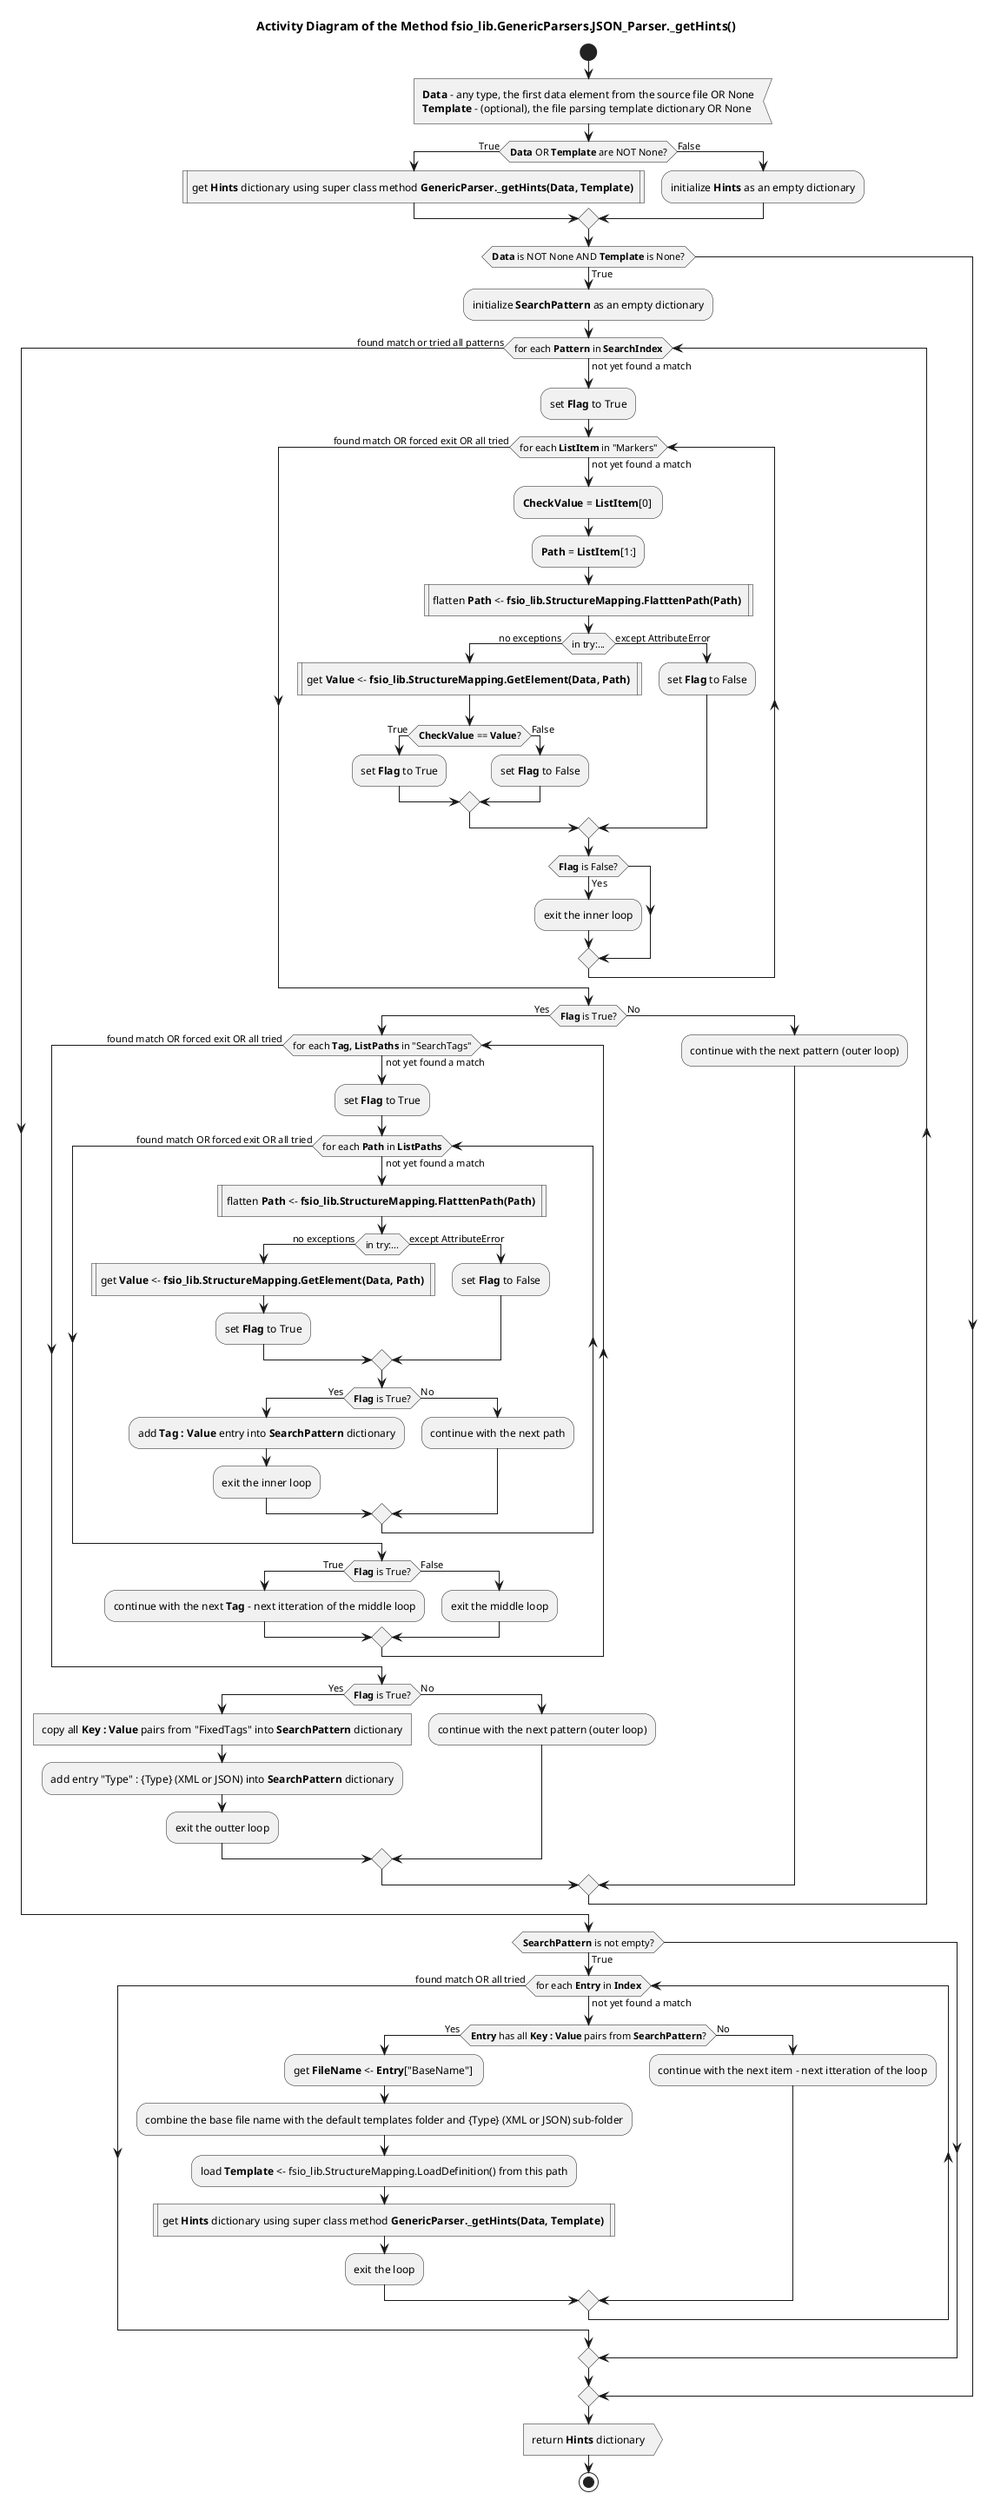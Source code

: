 @startuml generic_parsers_json_parser_gethints

title Activity Diagram of the Method fsio_lib.GenericParsers.JSON_Parser._getHints()

start

:<b>Data</b> - any type, the first data element from the source file OR None
<b>Template</b> - (optional), the file parsing template dictionary OR None<

if (<b>Data</b> OR <b>Template</b> are NOT None?) then (True)
    :get <b>Hints</b> dictionary using super class method <b>GenericParser._getHints(Data, Template)</b> |
else (False)
    :initialize <b>Hints</b> as an empty dictionary;
endif

if (<b>Data</b> is NOT None AND <b>Template</b> is None?) then (True)
    :initialize <b>SearchPattern</b> as an empty dictionary;
    
    while (for each <b>Pattern</b> in <b>SearchIndex</b>) is (not yet found a match)
        :set <b>Flag</b> to True;
        
        while (for each <b>ListItem</b> in "Markers") is (not yet found a match)
            :<b>CheckValue</b> = <b>ListItem</b>[0] ;
            
            :<b>Path</b> = <b>ListItem</b>[1:];
            
            :flatten <b>Path</b> <- <b>fsio_lib.StructureMapping.FlatttenPath(Path)</b> |
            
            if (in try:...) then (no exceptions)
                :get <b>Value</b> <- <b>fsio_lib.StructureMapping.GetElement(Data, Path)</b> |
                
                if (<b>CheckValue</b> == <b>Value</b>?) then (True)
                    :set <b>Flag</b> to True;
                else (False)
                    :set <b>Flag</b> to False;
                endif
            else (except AttributeError)
                :set <b>Flag</b> to False;
            endif
            
            if (<b>Flag</b> is False?) then (Yes)
                :exit the inner loop;
            endif
        endwhile (found match OR forced exit OR all tried)
        
        if (<b>Flag</b> is True?) then (Yes)
            while (for each <b>Tag, ListPaths</b> in "SearchTags") is (not yet found a match)
                :set <b>Flag</b> to True;
                
                while (for each <b>Path</b> in <b>ListPaths</b>) is (not yet found a match)
                    :flatten <b>Path</b> <- <b>fsio_lib.StructureMapping.FlatttenPath(Path)</b> |
                    
                    if (in try:...) then (no exceptions)
                        :get <b>Value</b> <- <b>fsio_lib.StructureMapping.GetElement(Data, Path)</b> |
                        
                        :set <b>Flag</b> to True;
                    else (except AttributeError)
                        :set <b>Flag</b> to False;
                    endif
                    
                    if (<b>Flag</b> is True?) then (Yes)
                        :add <b>Tag : Value</b> entry into <b>SearchPattern</b> dictionary;
                        
                        :exit the inner loop;
                    else (No)
                        :continue with the next path;
                    endif
                endwhile (found match OR forced exit OR all tried)
                
                if (<b>Flag</b> is True?) then (True)
                    :continue with the next <b>Tag</b> - next itteration of the middle loop;
                else (False)
                    :exit the middle loop;
                endif
            endwhile (found match OR forced exit OR all tried)
            
            if (<b>Flag</b> is True?) then (Yes)
                :copy all <b>Key : Value</b> pairs from "FixedTags" into <b>SearchPattern</b> dictionary]
                
                :add entry "Type" : {Type} (XML or JSON) into <b>SearchPattern</b> dictionary;
                
                :exit the outter loop;
            else (No)
                :continue with the next pattern (outer loop);
            endif
        else (No)
            :continue with the next pattern (outer loop);
        endif
    endwhile (found match or tried all patterns)
    
    if (<b>SearchPattern</b> is not empty?) then (True)
        while (for each <b>Entry</b> in <b>Index</b>) is (not yet found a match)
            if (<b>Entry</b> has all <b>Key : Value</b> pairs from <b>SearchPattern</b>?) then (Yes)
                :get <b>FileName</b> <- <b>Entry</b>["BaseName"] ;
                
                :combine the base file name with the default templates folder and {Type} (XML or JSON) sub-folder;
                
                :load <b>Template</b> <- fsio_lib.StructureMapping.LoadDefinition() from this path;
                
                :get <b>Hints</b> dictionary using super class method <b>GenericParser._getHints(Data, Template)</b> |
                
                :exit the loop;
            else (No)
                :continue with the next item - next itteration of the loop;
            endif
        endwhile (found match OR all tried)
    endif
endif

:return <b>Hints</b> dictionary>

stop

@enduml
